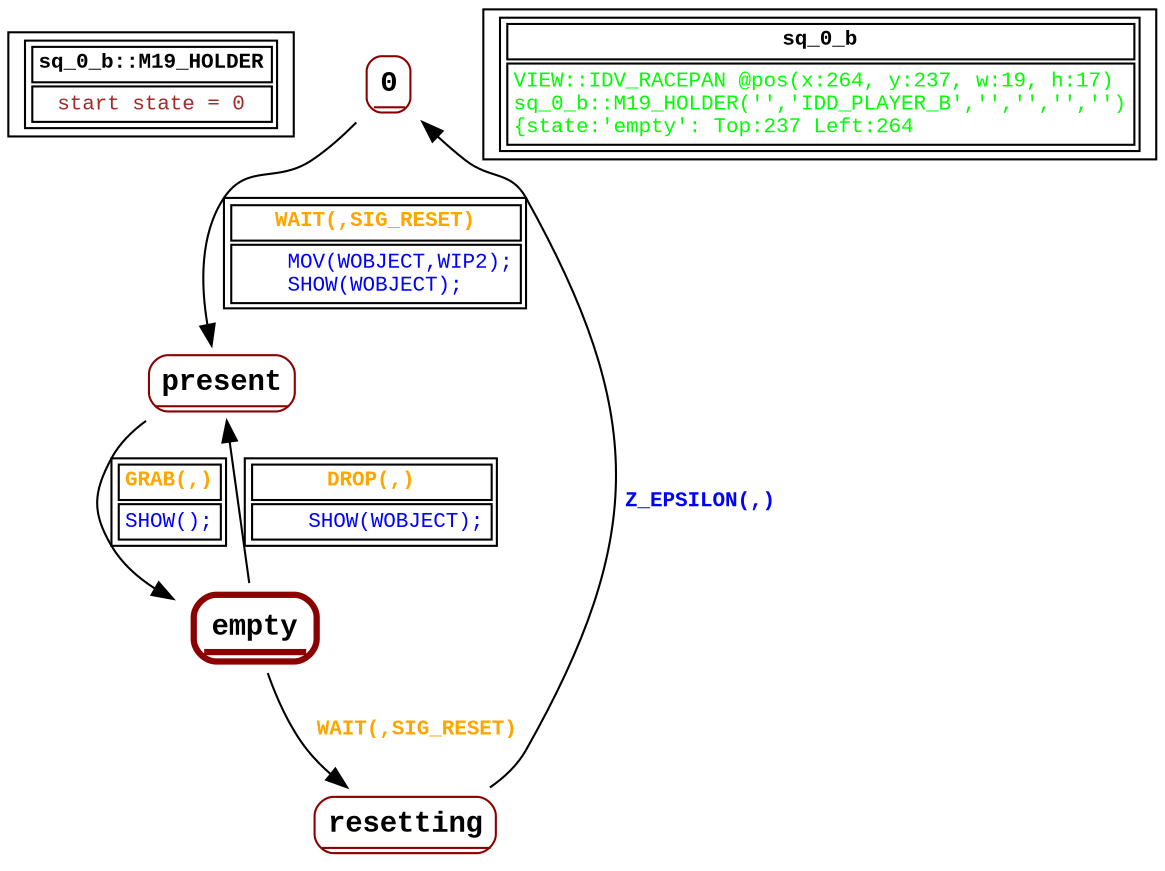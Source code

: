 digraph Automaton {
 fontname="Courier New"
	node [shape=oval, fontname="Courier New"];
	filename[shape = record, fontsize=10, label=< <table border="1"><tr><td><b>sq_0_b::M19_HOLDER<br align="left"/></b></td></tr>
<tr><td><font point-size="10" color ="brown">start state = 0<br align="left"/></font></td></tr></table>>
];
	0[shape = none, fontsize=14, label=< <table border="1" color="darkred" style="rounded"><tr><td sides="b"><b>0<br align="left"/></b></td></tr>
</table>>];
"0" -> "present" [fontcolor=orange,fontsize=10,fontname="Courier New", label=< <table border="1"><tr><td><b>WAIT(,SIG_RESET)<br align="left"/></b></td></tr>
<tr><td><font point-size="10" color ="blue">    MOV(WOBJECT,WIP2);<br align="left"/>    SHOW(WOBJECT);<br align="left"/></font></td></tr></table>>
];
	empty[shape = none, fontsize=14, label=< <table border="3" color="darkred" style="rounded"><tr><td sides="b"><b>empty<br align="left"/></b></td></tr>
</table>>];
"empty" -> "present" [fontcolor=orange,fontsize=10,fontname="Courier New", label=< <table border="1"><tr><td><b>DROP(,)<br align="left"/></b></td></tr>
<tr><td><font point-size="10" color ="blue">    SHOW(WOBJECT);<br align="left"/></font></td></tr></table>>
];
"empty" -> "resetting" [fontcolor=orange,fontsize=10,fontname="Courier New", label=< <table border="0"><tr><td><b>WAIT(,SIG_RESET)<br align="left"/></b></td></tr>
</table>>
];
	present[shape = none, fontsize=14, label=< <table border="1" color="darkred" style="rounded"><tr><td sides="b"><b>present<br align="left"/></b></td></tr>
</table>>];
"present" -> "empty" [fontcolor=orange,fontsize=10,fontname="Courier New", label=< <table border="1"><tr><td><b>GRAB(,)<br align="left"/></b></td></tr>
<tr><td><font point-size="10" color ="blue">SHOW();<br align="left"/></font></td></tr></table>>
];
	resetting[shape = none, fontsize=14, label=< <table border="1" color="darkred" style="rounded"><tr><td sides="b"><b>resetting<br align="left"/></b></td></tr>
</table>>];
"resetting" -> "0" [fontcolor=blue,fontsize=10,fontname="Courier New", label=< <table border="0"><tr><td><b>Z_EPSILON(,)<br align="left"/></b></td></tr>
</table>>
];
	status[shape = record, fontsize=10, label=< <table border="1"><tr><td><b>sq_0_b<br align="left"/></b></td></tr>
<tr><td><font point-size="10" color ="green">VIEW::IDV_RACEPAN @pos(x:264, y:237, w:19, h:17)<br align="left"/>sq_0_b::M19_HOLDER(&apos;&apos;,&apos;IDD_PLAYER_B&apos;,&apos;&apos;,&apos;&apos;,&apos;&apos;,&apos;&apos;)<br align="left"/>			&#123;state:&apos;empty&apos;: Top:237 Left:264<br align="left"/></font></td></tr></table>>
];
}
